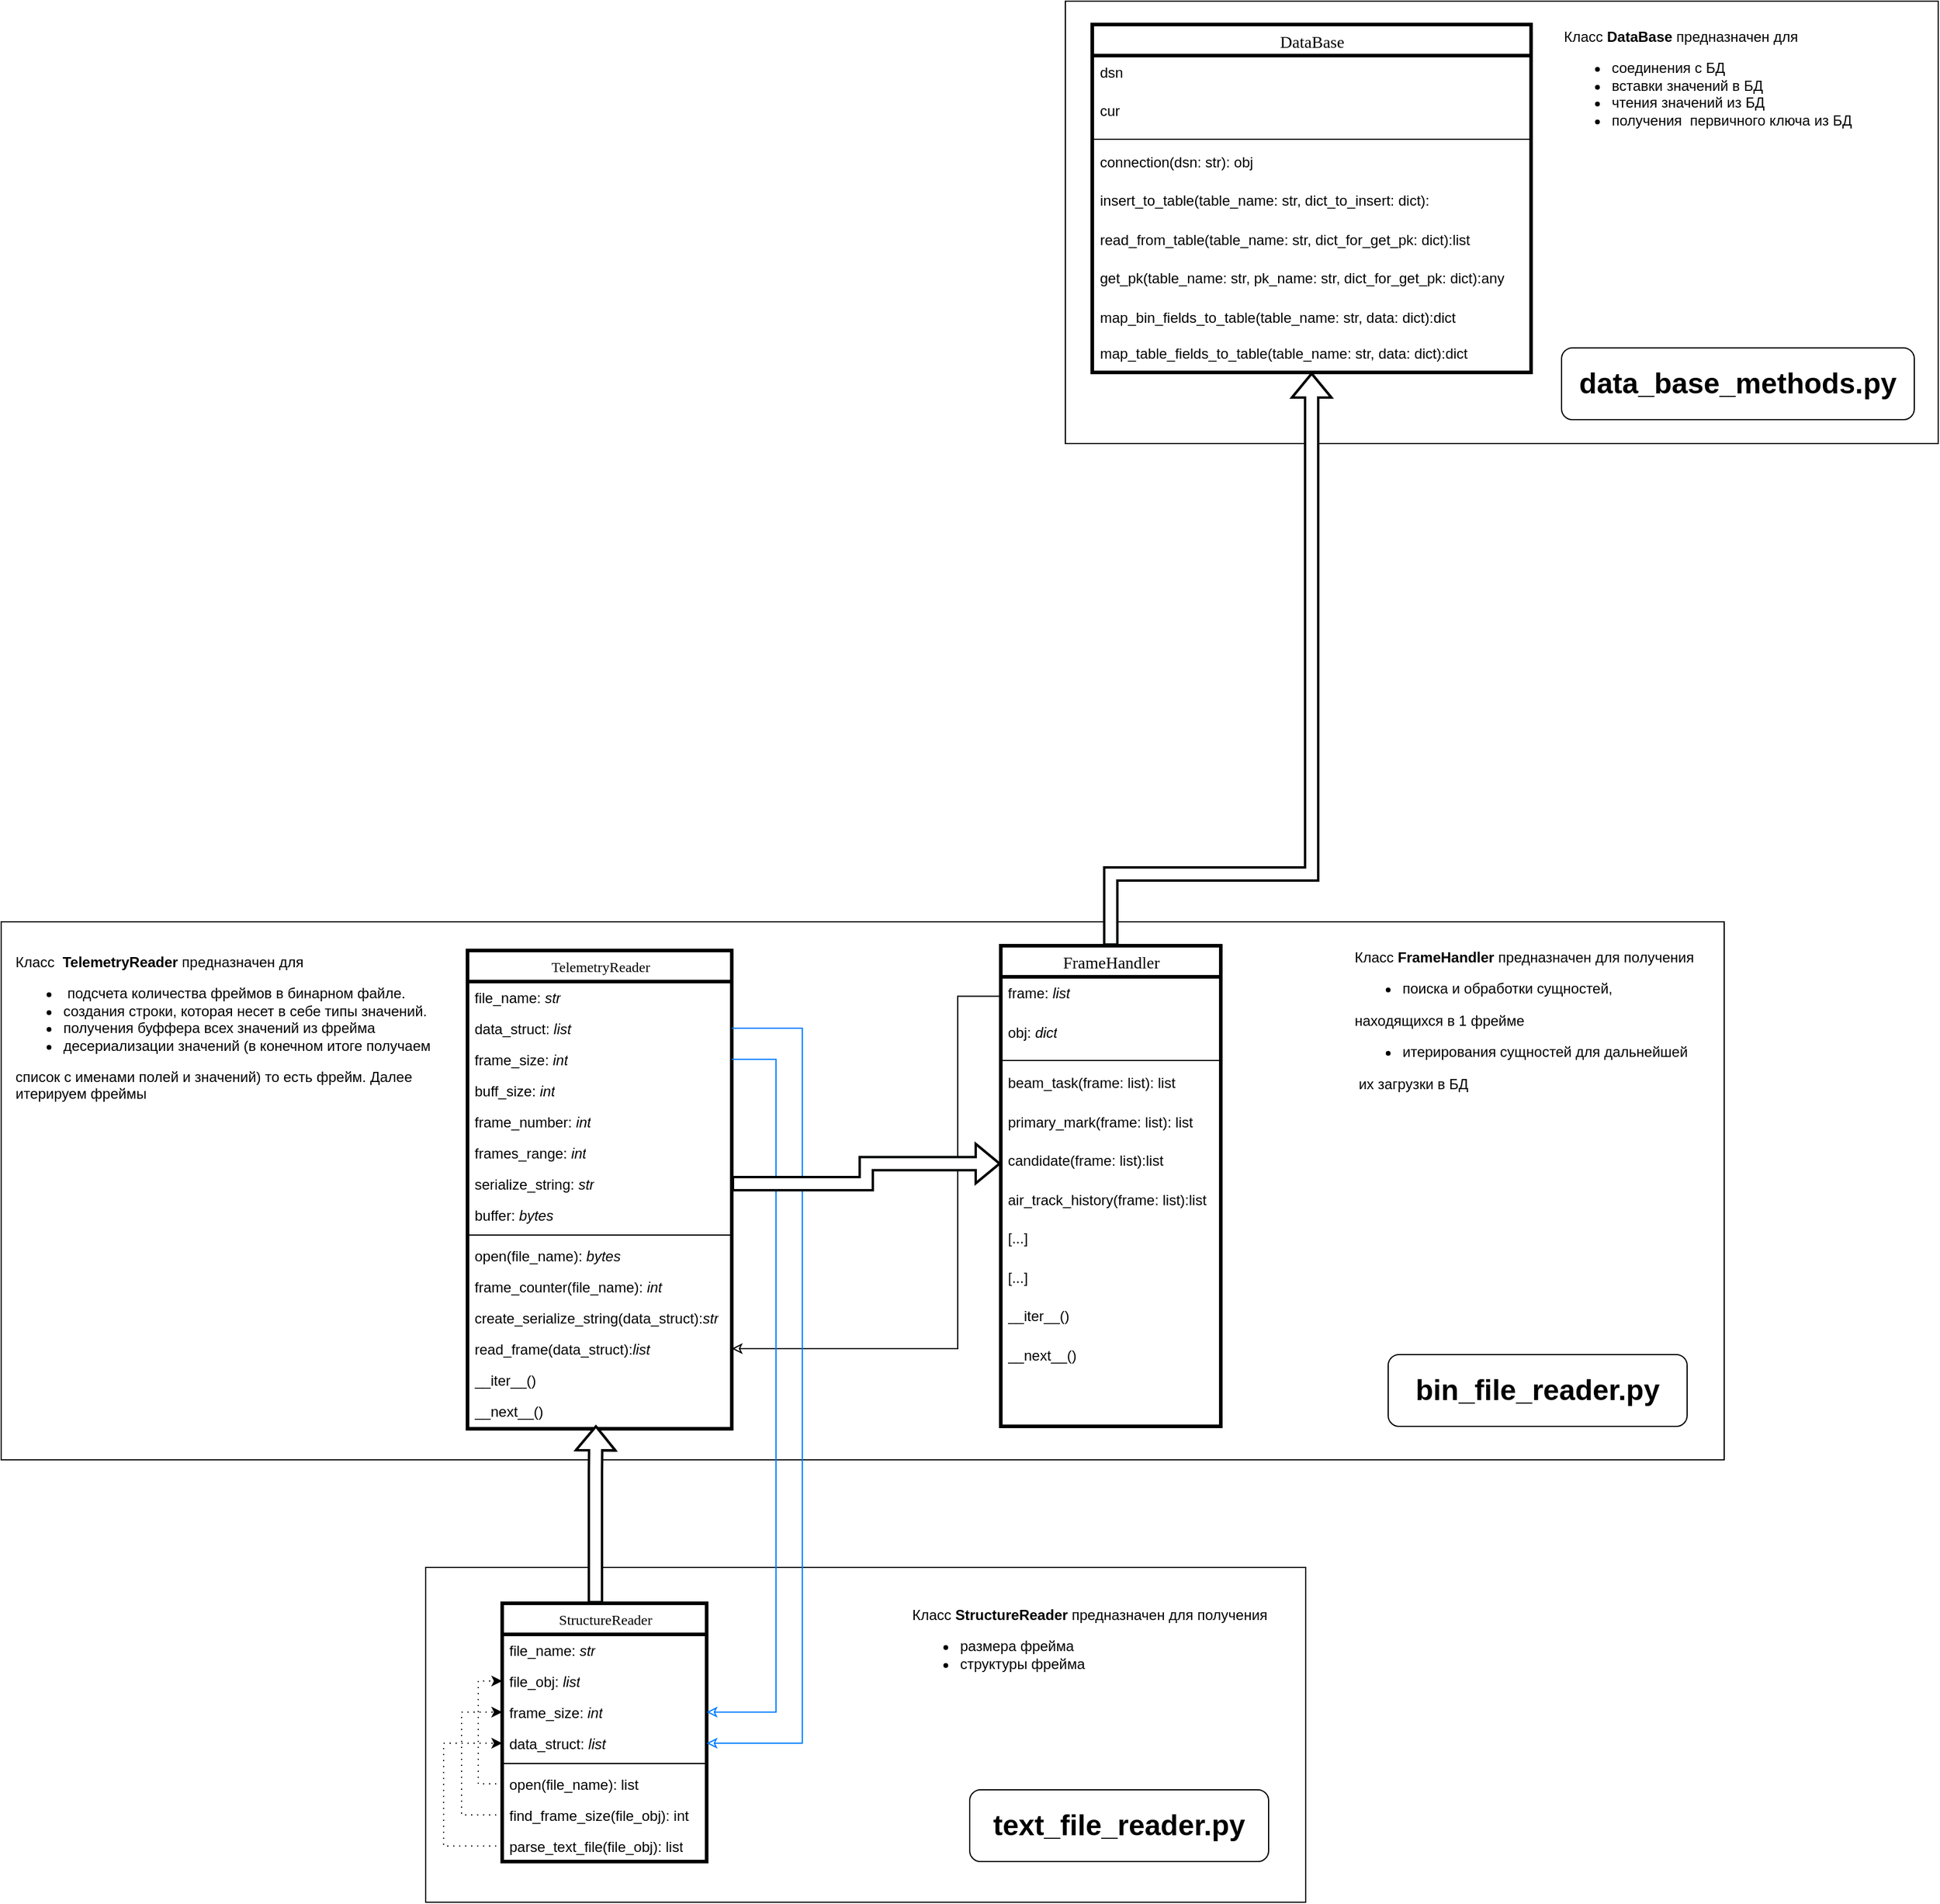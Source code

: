 <mxfile version="12.2.6" type="device" pages="1"><diagram name="Page-1" id="9f46799a-70d6-7492-0946-bef42562c5a5"><mxGraphModel dx="7020" dy="3015" grid="1" gridSize="5" guides="1" tooltips="1" connect="1" arrows="1" fold="1" page="1" pageScale="1" pageWidth="1100" pageHeight="850" background="#ffffff" math="0" shadow="0"><root><mxCell id="0"/><mxCell id="1" parent="0"/><mxCell id="Oawp2pRy61WnQEfWMZ-P-4" value="" style="group" vertex="1" connectable="0" parent="1"><mxGeometry x="-4110" y="-890" width="1441" height="450" as="geometry"/></mxCell><mxCell id="iJf7TwgoHw-Ae5T4y28_-20" value="" style="rounded=0;whiteSpace=wrap;html=1;align=center;strokeWidth=1;" parent="Oawp2pRy61WnQEfWMZ-P-4" vertex="1"><mxGeometry width="1441" height="450" as="geometry"/></mxCell><mxCell id="iJf7TwgoHw-Ae5T4y28_-21" value="&lt;h1&gt;bin_file_reader.py&lt;/h1&gt;" style="rounded=1;whiteSpace=wrap;html=1;" parent="Oawp2pRy61WnQEfWMZ-P-4" vertex="1"><mxGeometry x="1160" y="362" width="250" height="60" as="geometry"/></mxCell><mxCell id="iJf7TwgoHw-Ae5T4y28_-47" value="" style="rounded=0;whiteSpace=wrap;html=1;align=center;" parent="1" vertex="1"><mxGeometry x="-3220" y="-1660" width="730" height="370" as="geometry"/></mxCell><mxCell id="iJf7TwgoHw-Ae5T4y28_-43" value="" style="rounded=0;whiteSpace=wrap;html=1;align=center;" parent="1" vertex="1"><mxGeometry x="-3755" y="-350" width="736" height="280" as="geometry"/></mxCell><mxCell id="iJf7TwgoHw-Ae5T4y28_-23" value="&lt;h1&gt;text_file_reader.py&lt;/h1&gt;" style="rounded=1;whiteSpace=wrap;html=1;" parent="1" vertex="1"><mxGeometry x="-3300" y="-164" width="250" height="60" as="geometry"/></mxCell><mxCell id="iJf7TwgoHw-Ae5T4y28_-103" value="" style="group" parent="1" vertex="1" connectable="0"><mxGeometry x="-3691" y="-320" width="171" height="216" as="geometry"/></mxCell><mxCell id="78961159f06e98e8-43" value="&lt;span style=&quot;font-weight: 400&quot;&gt;StructureReader&lt;/span&gt;" style="swimlane;html=1;fontStyle=1;align=center;verticalAlign=top;childLayout=stackLayout;horizontal=1;startSize=26;horizontalStack=0;resizeParent=1;resizeLast=0;collapsible=1;marginBottom=0;swimlaneFillColor=#ffffff;rounded=0;shadow=0;comic=0;labelBackgroundColor=none;strokeWidth=3;fillColor=none;fontFamily=Verdana;fontSize=12;container=0;" parent="iJf7TwgoHw-Ae5T4y28_-103" vertex="1"><mxGeometry width="171" height="216" as="geometry"/></mxCell><mxCell id="78961159f06e98e8-44" value="file_name: &lt;i&gt;str&lt;/i&gt;" style="text;html=1;strokeColor=none;fillColor=none;align=left;verticalAlign=top;spacingLeft=4;spacingRight=4;whiteSpace=wrap;overflow=hidden;rotatable=0;points=[[0,0.5],[1,0.5]];portConstraint=eastwest;" parent="iJf7TwgoHw-Ae5T4y28_-103" vertex="1"><mxGeometry y="26" width="171" height="26" as="geometry"/></mxCell><mxCell id="78961159f06e98e8-45" value="file_obj: &lt;i&gt;list&lt;/i&gt;" style="text;html=1;strokeColor=none;fillColor=none;align=left;verticalAlign=top;spacingLeft=4;spacingRight=4;whiteSpace=wrap;overflow=hidden;rotatable=0;points=[[0,0.5],[1,0.5]];portConstraint=eastwest;" parent="iJf7TwgoHw-Ae5T4y28_-103" vertex="1"><mxGeometry y="52" width="171" height="26" as="geometry"/></mxCell><mxCell id="78961159f06e98e8-49" value="frame_size: &lt;i&gt;int&lt;/i&gt;" style="text;html=1;strokeColor=none;fillColor=none;align=left;verticalAlign=top;spacingLeft=4;spacingRight=4;whiteSpace=wrap;overflow=hidden;rotatable=0;points=[[0,0.5],[1,0.5]];portConstraint=eastwest;" parent="iJf7TwgoHw-Ae5T4y28_-103" vertex="1"><mxGeometry y="78" width="171" height="26" as="geometry"/></mxCell><mxCell id="78961159f06e98e8-50" value="data_struct: &lt;i&gt;list&lt;/i&gt;" style="text;html=1;strokeColor=none;fillColor=none;align=left;verticalAlign=top;spacingLeft=4;spacingRight=4;whiteSpace=wrap;overflow=hidden;rotatable=0;points=[[0,0.5],[1,0.5]];portConstraint=eastwest;" parent="iJf7TwgoHw-Ae5T4y28_-103" vertex="1"><mxGeometry y="104" width="171" height="26" as="geometry"/></mxCell><mxCell id="78961159f06e98e8-51" value="" style="line;html=1;strokeWidth=1;fillColor=none;align=left;verticalAlign=middle;spacingTop=-1;spacingLeft=3;spacingRight=3;rotatable=0;labelPosition=right;points=[];portConstraint=eastwest;" parent="iJf7TwgoHw-Ae5T4y28_-103" vertex="1"><mxGeometry y="130" width="171" height="8" as="geometry"/></mxCell><mxCell id="Oawp2pRy61WnQEfWMZ-P-9" style="edgeStyle=orthogonalEdgeStyle;rounded=0;orthogonalLoop=1;jettySize=auto;html=1;entryX=0;entryY=0.5;entryDx=0;entryDy=0;dashed=1;dashPattern=1 4;labelBackgroundColor=#9933FF;fillColor=#ffffff;" edge="1" parent="iJf7TwgoHw-Ae5T4y28_-103" source="78961159f06e98e8-52" target="78961159f06e98e8-45"><mxGeometry relative="1" as="geometry"/></mxCell><mxCell id="78961159f06e98e8-52" value="open(file_name): list" style="text;html=1;strokeColor=none;fillColor=none;align=left;verticalAlign=top;spacingLeft=4;spacingRight=4;whiteSpace=wrap;overflow=hidden;rotatable=0;points=[[0,0.5],[1,0.5]];portConstraint=eastwest;" parent="iJf7TwgoHw-Ae5T4y28_-103" vertex="1"><mxGeometry y="138" width="171" height="26" as="geometry"/></mxCell><mxCell id="Oawp2pRy61WnQEfWMZ-P-7" style="edgeStyle=orthogonalEdgeStyle;rounded=0;orthogonalLoop=1;jettySize=auto;html=1;entryX=0;entryY=0.5;entryDx=0;entryDy=0;dashed=1;dashPattern=1 4;labelBackgroundColor=#9933FF;fillColor=#ffffff;" edge="1" parent="iJf7TwgoHw-Ae5T4y28_-103" source="78961159f06e98e8-53" target="78961159f06e98e8-49"><mxGeometry relative="1" as="geometry"><Array as="points"><mxPoint x="-34" y="177"/><mxPoint x="-34" y="91"/></Array></mxGeometry></mxCell><mxCell id="78961159f06e98e8-53" value="find_frame_size(file_obj): int" style="text;html=1;strokeColor=none;fillColor=none;align=left;verticalAlign=top;spacingLeft=4;spacingRight=4;whiteSpace=wrap;overflow=hidden;rotatable=0;points=[[0,0.5],[1,0.5]];portConstraint=eastwest;" parent="iJf7TwgoHw-Ae5T4y28_-103" vertex="1"><mxGeometry y="164" width="171" height="26" as="geometry"/></mxCell><mxCell id="Oawp2pRy61WnQEfWMZ-P-8" style="edgeStyle=orthogonalEdgeStyle;rounded=0;orthogonalLoop=1;jettySize=auto;html=1;entryX=0;entryY=0.5;entryDx=0;entryDy=0;dashed=1;dashPattern=1 4;labelBackgroundColor=#9933FF;fillColor=#ffffff;" edge="1" parent="iJf7TwgoHw-Ae5T4y28_-103" source="iJf7TwgoHw-Ae5T4y28_-83" target="78961159f06e98e8-50"><mxGeometry relative="1" as="geometry"><Array as="points"><mxPoint x="-49" y="203"/><mxPoint x="-49" y="117"/></Array></mxGeometry></mxCell><mxCell id="iJf7TwgoHw-Ae5T4y28_-83" value="parse_text_file(file_obj): list" style="text;html=1;strokeColor=none;fillColor=none;align=left;verticalAlign=top;spacingLeft=4;spacingRight=4;whiteSpace=wrap;overflow=hidden;rotatable=0;points=[[0,0.5],[1,0.5]];portConstraint=eastwest;" parent="iJf7TwgoHw-Ae5T4y28_-103" vertex="1"><mxGeometry y="190" width="171" height="26" as="geometry"/></mxCell><mxCell id="iJf7TwgoHw-Ae5T4y28_-100" value="Класс &lt;b&gt;StructureReader&lt;/b&gt; предназначен для получения &lt;br&gt;&lt;ul&gt;&lt;li&gt;размера фрейма&lt;/li&gt;&lt;li&gt;структуры фрейма&lt;/li&gt;&lt;/ul&gt;" style="text;html=1;resizable=0;points=[];autosize=1;align=left;verticalAlign=top;spacingTop=-4;" parent="1" vertex="1"><mxGeometry x="-3350" y="-320" width="320" height="70" as="geometry"/></mxCell><mxCell id="iJf7TwgoHw-Ae5T4y28_-2" value="&lt;span style=&quot;font-weight: normal&quot;&gt;TelemetryReader&lt;/span&gt;" style="swimlane;html=1;fontStyle=1;align=center;verticalAlign=top;childLayout=stackLayout;horizontal=1;startSize=26;horizontalStack=0;resizeParent=1;resizeLast=0;collapsible=1;marginBottom=0;swimlaneFillColor=#ffffff;rounded=0;shadow=0;comic=0;labelBackgroundColor=none;strokeWidth=3;fillColor=none;fontFamily=Verdana;fontSize=12;glass=0;" parent="1" vertex="1"><mxGeometry x="-3720" y="-866" width="221" height="400" as="geometry"/></mxCell><mxCell id="iJf7TwgoHw-Ae5T4y28_-3" value="file_name: &lt;i&gt;str&lt;/i&gt;" style="text;html=1;strokeColor=none;fillColor=none;align=left;verticalAlign=top;spacingLeft=4;spacingRight=4;whiteSpace=wrap;overflow=hidden;rotatable=0;points=[[0,0.5],[1,0.5]];portConstraint=eastwest;" parent="iJf7TwgoHw-Ae5T4y28_-2" vertex="1"><mxGeometry y="26" width="221" height="26" as="geometry"/></mxCell><mxCell id="iJf7TwgoHw-Ae5T4y28_-4" value="data_struct: &lt;i&gt;list&lt;/i&gt;" style="text;html=1;strokeColor=none;fillColor=none;align=left;verticalAlign=top;spacingLeft=4;spacingRight=4;whiteSpace=wrap;overflow=hidden;rotatable=0;points=[[0,0.5],[1,0.5]];portConstraint=eastwest;" parent="iJf7TwgoHw-Ae5T4y28_-2" vertex="1"><mxGeometry y="52" width="221" height="26" as="geometry"/></mxCell><mxCell id="iJf7TwgoHw-Ae5T4y28_-5" value="frame_size: &lt;i&gt;int&lt;/i&gt;" style="text;html=1;strokeColor=none;fillColor=none;align=left;verticalAlign=top;spacingLeft=4;spacingRight=4;whiteSpace=wrap;overflow=hidden;rotatable=0;points=[[0,0.5],[1,0.5]];portConstraint=eastwest;" parent="iJf7TwgoHw-Ae5T4y28_-2" vertex="1"><mxGeometry y="78" width="221" height="26" as="geometry"/></mxCell><mxCell id="iJf7TwgoHw-Ae5T4y28_-13" value="buff_size: &lt;i&gt;int&lt;/i&gt;" style="text;html=1;strokeColor=none;fillColor=none;align=left;verticalAlign=top;spacingLeft=4;spacingRight=4;whiteSpace=wrap;overflow=hidden;rotatable=0;points=[[0,0.5],[1,0.5]];portConstraint=eastwest;" parent="iJf7TwgoHw-Ae5T4y28_-2" vertex="1"><mxGeometry y="104" width="221" height="26" as="geometry"/></mxCell><mxCell id="iJf7TwgoHw-Ae5T4y28_-12" value="frame_number: &lt;i&gt;int&lt;/i&gt;" style="text;html=1;strokeColor=none;fillColor=none;align=left;verticalAlign=top;spacingLeft=4;spacingRight=4;whiteSpace=wrap;overflow=hidden;rotatable=0;points=[[0,0.5],[1,0.5]];portConstraint=eastwest;" parent="iJf7TwgoHw-Ae5T4y28_-2" vertex="1"><mxGeometry y="130" width="221" height="26" as="geometry"/></mxCell><mxCell id="iJf7TwgoHw-Ae5T4y28_-15" value="frames_range: &lt;i&gt;int&lt;/i&gt;" style="text;html=1;strokeColor=none;fillColor=none;align=left;verticalAlign=top;spacingLeft=4;spacingRight=4;whiteSpace=wrap;overflow=hidden;rotatable=0;points=[[0,0.5],[1,0.5]];portConstraint=eastwest;" parent="iJf7TwgoHw-Ae5T4y28_-2" vertex="1"><mxGeometry y="156" width="221" height="26" as="geometry"/></mxCell><mxCell id="iJf7TwgoHw-Ae5T4y28_-14" value="serialize_string: &lt;i&gt;str&lt;/i&gt;" style="text;html=1;strokeColor=none;fillColor=none;align=left;verticalAlign=top;spacingLeft=4;spacingRight=4;whiteSpace=wrap;overflow=hidden;rotatable=0;points=[[0,0.5],[1,0.5]];portConstraint=eastwest;" parent="iJf7TwgoHw-Ae5T4y28_-2" vertex="1"><mxGeometry y="182" width="221" height="26" as="geometry"/></mxCell><mxCell id="iJf7TwgoHw-Ae5T4y28_-19" value="buffer: &lt;i&gt;bytes&lt;/i&gt;" style="text;html=1;strokeColor=none;fillColor=none;align=left;verticalAlign=top;spacingLeft=4;spacingRight=4;whiteSpace=wrap;overflow=hidden;rotatable=0;points=[[0,0.5],[1,0.5]];portConstraint=eastwest;" parent="iJf7TwgoHw-Ae5T4y28_-2" vertex="1"><mxGeometry y="208" width="221" height="26" as="geometry"/></mxCell><mxCell id="iJf7TwgoHw-Ae5T4y28_-7" value="" style="line;html=1;strokeWidth=1;fillColor=none;align=left;verticalAlign=middle;spacingTop=-1;spacingLeft=3;spacingRight=3;rotatable=0;labelPosition=right;points=[];portConstraint=eastwest;" parent="iJf7TwgoHw-Ae5T4y28_-2" vertex="1"><mxGeometry y="234" width="221" height="8" as="geometry"/></mxCell><mxCell id="iJf7TwgoHw-Ae5T4y28_-8" value="open(file_name): &lt;i&gt;bytes&lt;/i&gt;" style="text;html=1;strokeColor=none;fillColor=none;align=left;verticalAlign=top;spacingLeft=4;spacingRight=4;whiteSpace=wrap;overflow=hidden;rotatable=0;points=[[0,0.5],[1,0.5]];portConstraint=eastwest;" parent="iJf7TwgoHw-Ae5T4y28_-2" vertex="1"><mxGeometry y="242" width="221" height="26" as="geometry"/></mxCell><mxCell id="iJf7TwgoHw-Ae5T4y28_-9" value="frame_counter(file_name): &lt;i&gt;int&lt;/i&gt;" style="text;html=1;strokeColor=none;fillColor=none;align=left;verticalAlign=top;spacingLeft=4;spacingRight=4;whiteSpace=wrap;overflow=hidden;rotatable=0;points=[[0,0.5],[1,0.5]];portConstraint=eastwest;" parent="iJf7TwgoHw-Ae5T4y28_-2" vertex="1"><mxGeometry y="268" width="221" height="26" as="geometry"/></mxCell><mxCell id="iJf7TwgoHw-Ae5T4y28_-10" value="create_serialize_string(data_struct):&lt;i&gt;str&lt;/i&gt;" style="text;html=1;strokeColor=none;fillColor=none;align=left;verticalAlign=top;spacingLeft=4;spacingRight=4;whiteSpace=wrap;overflow=hidden;rotatable=0;points=[[0,0.5],[1,0.5]];portConstraint=eastwest;" parent="iJf7TwgoHw-Ae5T4y28_-2" vertex="1"><mxGeometry y="294" width="221" height="26" as="geometry"/></mxCell><mxCell id="iJf7TwgoHw-Ae5T4y28_-16" value="read_frame(data_struct):&lt;i&gt;list&lt;/i&gt;" style="text;html=1;strokeColor=none;fillColor=none;align=left;verticalAlign=top;spacingLeft=4;spacingRight=4;whiteSpace=wrap;overflow=hidden;rotatable=0;points=[[0,0.5],[1,0.5]];portConstraint=eastwest;" parent="iJf7TwgoHw-Ae5T4y28_-2" vertex="1"><mxGeometry y="320" width="221" height="26" as="geometry"/></mxCell><mxCell id="iJf7TwgoHw-Ae5T4y28_-17" value="__iter__()" style="text;html=1;strokeColor=none;fillColor=none;align=left;verticalAlign=top;spacingLeft=4;spacingRight=4;whiteSpace=wrap;overflow=hidden;rotatable=0;points=[[0,0.5],[1,0.5]];portConstraint=eastwest;" parent="iJf7TwgoHw-Ae5T4y28_-2" vertex="1"><mxGeometry y="346" width="221" height="26" as="geometry"/></mxCell><mxCell id="iJf7TwgoHw-Ae5T4y28_-18" value="__next__()" style="text;html=1;strokeColor=none;fillColor=none;align=left;verticalAlign=top;spacingLeft=4;spacingRight=4;whiteSpace=wrap;overflow=hidden;rotatable=0;points=[[0,0.5],[1,0.5]];portConstraint=eastwest;" parent="iJf7TwgoHw-Ae5T4y28_-2" vertex="1"><mxGeometry y="372" width="221" height="26" as="geometry"/></mxCell><mxCell id="iJf7TwgoHw-Ae5T4y28_-68" value="&lt;span style=&quot;font-weight: normal&quot;&gt;&lt;font style=&quot;font-size: 14px&quot;&gt;FrameHandler&lt;/font&gt;&lt;/span&gt;" style="swimlane;html=1;fontStyle=1;align=center;verticalAlign=top;childLayout=stackLayout;horizontal=1;startSize=26;horizontalStack=0;resizeParent=1;resizeLast=0;collapsible=1;marginBottom=0;swimlaneFillColor=#ffffff;rounded=0;shadow=0;comic=0;labelBackgroundColor=none;strokeWidth=3;fillColor=none;fontFamily=Verdana;fontSize=12;glass=0;" parent="1" vertex="1"><mxGeometry x="-3274" y="-870" width="184" height="402" as="geometry"/></mxCell><mxCell id="iJf7TwgoHw-Ae5T4y28_-69" value="frame: &lt;i&gt;list&lt;/i&gt;" style="text;html=1;strokeColor=none;fillColor=none;align=left;verticalAlign=top;spacingLeft=4;spacingRight=4;whiteSpace=wrap;overflow=hidden;rotatable=0;points=[[0,0.5],[1,0.5]];portConstraint=eastwest;" parent="iJf7TwgoHw-Ae5T4y28_-68" vertex="1"><mxGeometry y="26" width="184" height="32.5" as="geometry"/></mxCell><mxCell id="iJf7TwgoHw-Ae5T4y28_-70" value="obj: &lt;i&gt;dict&lt;/i&gt;" style="text;html=1;strokeColor=none;fillColor=none;align=left;verticalAlign=top;spacingLeft=4;spacingRight=4;whiteSpace=wrap;overflow=hidden;rotatable=0;points=[[0,0.5],[1,0.5]];portConstraint=eastwest;" parent="iJf7TwgoHw-Ae5T4y28_-68" vertex="1"><mxGeometry y="58.5" width="184" height="32.5" as="geometry"/></mxCell><mxCell id="iJf7TwgoHw-Ae5T4y28_-71" value="" style="line;html=1;strokeWidth=1;fillColor=none;align=left;verticalAlign=middle;spacingTop=-1;spacingLeft=3;spacingRight=3;rotatable=0;labelPosition=right;points=[];portConstraint=eastwest;" parent="iJf7TwgoHw-Ae5T4y28_-68" vertex="1"><mxGeometry y="91" width="184" height="10.0" as="geometry"/></mxCell><mxCell id="iJf7TwgoHw-Ae5T4y28_-72" value="beam_task(frame: list): list" style="text;html=1;strokeColor=none;fillColor=none;align=left;verticalAlign=top;spacingLeft=4;spacingRight=4;whiteSpace=wrap;overflow=hidden;rotatable=0;points=[[0,0.5],[1,0.5]];portConstraint=eastwest;" parent="iJf7TwgoHw-Ae5T4y28_-68" vertex="1"><mxGeometry y="101" width="184" height="32.5" as="geometry"/></mxCell><mxCell id="iJf7TwgoHw-Ae5T4y28_-73" value="primary_mark(frame: list&lt;span&gt;): list&lt;/span&gt;" style="text;html=1;strokeColor=none;fillColor=none;align=left;verticalAlign=top;spacingLeft=4;spacingRight=4;whiteSpace=wrap;overflow=hidden;rotatable=0;points=[[0,0.5],[1,0.5]];portConstraint=eastwest;" parent="iJf7TwgoHw-Ae5T4y28_-68" vertex="1"><mxGeometry y="133.5" width="184" height="32.5" as="geometry"/></mxCell><mxCell id="iJf7TwgoHw-Ae5T4y28_-74" value="candidate(frame: list&lt;span&gt;):list&lt;/span&gt;" style="text;html=1;strokeColor=none;fillColor=none;align=left;verticalAlign=top;spacingLeft=4;spacingRight=4;whiteSpace=wrap;overflow=hidden;rotatable=0;points=[[0,0.5],[1,0.5]];portConstraint=eastwest;" parent="iJf7TwgoHw-Ae5T4y28_-68" vertex="1"><mxGeometry y="166" width="184" height="32.5" as="geometry"/></mxCell><mxCell id="iJf7TwgoHw-Ae5T4y28_-76" value="air_track_history(frame: list&lt;span&gt;):list&lt;/span&gt;" style="text;html=1;strokeColor=none;fillColor=none;align=left;verticalAlign=top;spacingLeft=4;spacingRight=4;whiteSpace=wrap;overflow=hidden;rotatable=0;points=[[0,0.5],[1,0.5]];portConstraint=eastwest;" parent="iJf7TwgoHw-Ae5T4y28_-68" vertex="1"><mxGeometry y="198.5" width="184" height="32.5" as="geometry"/></mxCell><mxCell id="iJf7TwgoHw-Ae5T4y28_-77" value="[...]" style="text;html=1;strokeColor=none;fillColor=none;align=left;verticalAlign=top;spacingLeft=4;spacingRight=4;whiteSpace=wrap;overflow=hidden;rotatable=0;points=[[0,0.5],[1,0.5]];portConstraint=eastwest;" parent="iJf7TwgoHw-Ae5T4y28_-68" vertex="1"><mxGeometry y="231" width="184" height="32.5" as="geometry"/></mxCell><mxCell id="iJf7TwgoHw-Ae5T4y28_-109" value="[...]" style="text;html=1;strokeColor=none;fillColor=none;align=left;verticalAlign=top;spacingLeft=4;spacingRight=4;whiteSpace=wrap;overflow=hidden;rotatable=0;points=[[0,0.5],[1,0.5]];portConstraint=eastwest;" parent="iJf7TwgoHw-Ae5T4y28_-68" vertex="1"><mxGeometry y="263.5" width="184" height="32.5" as="geometry"/></mxCell><mxCell id="iJf7TwgoHw-Ae5T4y28_-78" value="__iter__()" style="text;html=1;strokeColor=none;fillColor=none;align=left;verticalAlign=top;spacingLeft=4;spacingRight=4;whiteSpace=wrap;overflow=hidden;rotatable=0;points=[[0,0.5],[1,0.5]];portConstraint=eastwest;" parent="iJf7TwgoHw-Ae5T4y28_-68" vertex="1"><mxGeometry y="296" width="184" height="32.5" as="geometry"/></mxCell><mxCell id="iJf7TwgoHw-Ae5T4y28_-79" value="__next__()" style="text;html=1;strokeColor=none;fillColor=none;align=left;verticalAlign=top;spacingLeft=4;spacingRight=4;whiteSpace=wrap;overflow=hidden;rotatable=0;points=[[0,0.5],[1,0.5]];portConstraint=eastwest;" parent="iJf7TwgoHw-Ae5T4y28_-68" vertex="1"><mxGeometry y="328.5" width="184" height="32.5" as="geometry"/></mxCell><mxCell id="iJf7TwgoHw-Ae5T4y28_-88" style="edgeStyle=orthogonalEdgeStyle;rounded=0;orthogonalLoop=1;jettySize=auto;html=1;endArrow=classic;endFill=0;strokeWidth=1;" parent="1" source="iJf7TwgoHw-Ae5T4y28_-69" target="iJf7TwgoHw-Ae5T4y28_-16" edge="1"><mxGeometry relative="1" as="geometry"><Array as="points"><mxPoint x="-3310" y="-827"/><mxPoint x="-3310" y="-533"/></Array></mxGeometry></mxCell><mxCell id="iJf7TwgoHw-Ae5T4y28_-86" style="edgeStyle=orthogonalEdgeStyle;rounded=0;orthogonalLoop=1;jettySize=auto;html=1;endArrow=classic;endFill=0;strokeWidth=1;strokeColor=#007FFF;entryX=1;entryY=0.5;entryDx=0;entryDy=0;exitX=1;exitY=0.5;exitDx=0;exitDy=0;" parent="1" source="iJf7TwgoHw-Ae5T4y28_-5" edge="1" target="78961159f06e98e8-49"><mxGeometry relative="1" as="geometry"><mxPoint x="-3450" y="-235" as="targetPoint"/><Array as="points"><mxPoint x="-3462" y="-775"/><mxPoint x="-3462" y="-229"/></Array><mxPoint x="-3440" y="-775" as="sourcePoint"/></mxGeometry></mxCell><mxCell id="iJf7TwgoHw-Ae5T4y28_-87" style="edgeStyle=orthogonalEdgeStyle;rounded=0;orthogonalLoop=1;jettySize=auto;html=1;endArrow=classic;endFill=0;strokeWidth=1;strokeColor=#007FFF;entryX=1;entryY=0.5;entryDx=0;entryDy=0;exitX=1;exitY=0.5;exitDx=0;exitDy=0;" parent="1" source="iJf7TwgoHw-Ae5T4y28_-4" edge="1" target="78961159f06e98e8-50"><mxGeometry relative="1" as="geometry"><mxPoint x="-3450" y="-209" as="targetPoint"/><Array as="points"><mxPoint x="-3440" y="-801"/><mxPoint x="-3440" y="-203"/></Array><mxPoint x="-3410" y="-801" as="sourcePoint"/></mxGeometry></mxCell><mxCell id="iJf7TwgoHw-Ae5T4y28_-48" value="&lt;h1&gt;data_base_methods.py&lt;/h1&gt;" style="rounded=1;whiteSpace=wrap;html=1;" parent="1" vertex="1"><mxGeometry x="-2805" y="-1370" width="295" height="60" as="geometry"/></mxCell><mxCell id="iJf7TwgoHw-Ae5T4y28_-49" value="&lt;span style=&quot;font-weight: normal&quot;&gt;&lt;font style=&quot;font-size: 14px&quot;&gt;DataBase&lt;/font&gt;&lt;/span&gt;" style="swimlane;html=1;fontStyle=1;align=center;verticalAlign=top;childLayout=stackLayout;horizontal=1;startSize=26;horizontalStack=0;resizeParent=1;resizeLast=0;collapsible=1;marginBottom=0;swimlaneFillColor=#ffffff;rounded=0;shadow=0;comic=0;labelBackgroundColor=none;strokeWidth=3;fillColor=none;fontFamily=Verdana;fontSize=12" parent="1" vertex="1"><mxGeometry x="-3197.5" y="-1640.5" width="367" height="291" as="geometry"/></mxCell><mxCell id="iJf7TwgoHw-Ae5T4y28_-50" value="dsn" style="text;html=1;strokeColor=none;fillColor=none;align=left;verticalAlign=top;spacingLeft=4;spacingRight=4;whiteSpace=wrap;overflow=hidden;rotatable=0;points=[[0,0.5],[1,0.5]];portConstraint=eastwest;" parent="iJf7TwgoHw-Ae5T4y28_-49" vertex="1"><mxGeometry y="26" width="367" height="32.5" as="geometry"/></mxCell><mxCell id="iJf7TwgoHw-Ae5T4y28_-51" value="cur" style="text;html=1;strokeColor=none;fillColor=none;align=left;verticalAlign=top;spacingLeft=4;spacingRight=4;whiteSpace=wrap;overflow=hidden;rotatable=0;points=[[0,0.5],[1,0.5]];portConstraint=eastwest;" parent="iJf7TwgoHw-Ae5T4y28_-49" vertex="1"><mxGeometry y="58.5" width="367" height="32.5" as="geometry"/></mxCell><mxCell id="iJf7TwgoHw-Ae5T4y28_-58" value="" style="line;html=1;strokeWidth=1;fillColor=none;align=left;verticalAlign=middle;spacingTop=-1;spacingLeft=3;spacingRight=3;rotatable=0;labelPosition=right;points=[];portConstraint=eastwest;" parent="iJf7TwgoHw-Ae5T4y28_-49" vertex="1"><mxGeometry y="91" width="367" height="10.0" as="geometry"/></mxCell><mxCell id="iJf7TwgoHw-Ae5T4y28_-59" value="connection(dsn: str): obj" style="text;html=1;strokeColor=none;fillColor=none;align=left;verticalAlign=top;spacingLeft=4;spacingRight=4;whiteSpace=wrap;overflow=hidden;rotatable=0;points=[[0,0.5],[1,0.5]];portConstraint=eastwest;" parent="iJf7TwgoHw-Ae5T4y28_-49" vertex="1"><mxGeometry y="101" width="367" height="32.5" as="geometry"/></mxCell><mxCell id="iJf7TwgoHw-Ae5T4y28_-60" value="insert_to_table(table_name: str, dict_to_insert: dict&lt;span&gt;):&lt;/span&gt;" style="text;html=1;strokeColor=none;fillColor=none;align=left;verticalAlign=top;spacingLeft=4;spacingRight=4;whiteSpace=wrap;overflow=hidden;rotatable=0;points=[[0,0.5],[1,0.5]];portConstraint=eastwest;" parent="iJf7TwgoHw-Ae5T4y28_-49" vertex="1"><mxGeometry y="133.5" width="367" height="32.5" as="geometry"/></mxCell><mxCell id="iJf7TwgoHw-Ae5T4y28_-61" value="read_from_table(table_name: str, dict_for_get_pk: dict&lt;span&gt;):list&lt;/span&gt;" style="text;html=1;strokeColor=none;fillColor=none;align=left;verticalAlign=top;spacingLeft=4;spacingRight=4;whiteSpace=wrap;overflow=hidden;rotatable=0;points=[[0,0.5],[1,0.5]];portConstraint=eastwest;" parent="iJf7TwgoHw-Ae5T4y28_-49" vertex="1"><mxGeometry y="166" width="367" height="32.5" as="geometry"/></mxCell><mxCell id="iJf7TwgoHw-Ae5T4y28_-62" value="get_pk(table_name: str, pk_name: str, dict_for_get_pk: dict&lt;span&gt;):any&lt;/span&gt;" style="text;html=1;strokeColor=none;fillColor=none;align=left;verticalAlign=top;spacingLeft=4;spacingRight=4;whiteSpace=wrap;overflow=hidden;rotatable=0;points=[[0,0.5],[1,0.5]];portConstraint=eastwest;" parent="iJf7TwgoHw-Ae5T4y28_-49" vertex="1"><mxGeometry y="198.5" width="367" height="32.5" as="geometry"/></mxCell><mxCell id="Oawp2pRy61WnQEfWMZ-P-1" value="map_bin_fields_to_table(table_name: str, data: dict):dict" style="text;html=1;whiteSpace=wrap;spacingRight=4;spacingLeft=4;" vertex="1" parent="iJf7TwgoHw-Ae5T4y28_-49"><mxGeometry y="231" width="367" height="30" as="geometry"/></mxCell><mxCell id="Oawp2pRy61WnQEfWMZ-P-2" value="map_table_fields_to_table(table_name: str, data: dict):dict" style="text;html=1;whiteSpace=wrap;spacingRight=4;spacingLeft=4;" vertex="1" parent="iJf7TwgoHw-Ae5T4y28_-49"><mxGeometry y="261" width="367" height="30" as="geometry"/></mxCell><mxCell id="iJf7TwgoHw-Ae5T4y28_-106" value="Класс&amp;nbsp; &lt;b&gt;TelemetryReader&lt;/b&gt; предназначен для&lt;br&gt;&lt;ul&gt;&lt;li&gt;&lt;span&gt;&amp;nbsp;подсчета количества фреймов в бинарном файле.&lt;/span&gt;&lt;/li&gt;&lt;li&gt;&lt;span&gt;создания строки, которая несет в себе типы значений.&lt;/span&gt;&lt;/li&gt;&lt;li&gt;&lt;span&gt;получения буффера всех значений из фрейма&lt;/span&gt;&lt;/li&gt;&lt;li&gt;&lt;span&gt;десериализации значений (в конечном итоге получаем&amp;nbsp;&lt;/span&gt;&lt;/li&gt;&lt;/ul&gt;&lt;span&gt;список с именами полей и значений) то есть фрейм. Далее&amp;nbsp;&lt;br&gt;&lt;/span&gt;итерируем фреймы" style="text;html=1;resizable=0;points=[];autosize=1;align=left;verticalAlign=top;spacingTop=-4;" parent="1" vertex="1"><mxGeometry x="-4100" y="-866" width="370" height="120" as="geometry"/></mxCell><mxCell id="iJf7TwgoHw-Ae5T4y28_-108" value="Класс &lt;b&gt;FrameHandler&lt;/b&gt;&amp;nbsp;предназначен для получения &lt;br&gt;&lt;ul&gt;&lt;li&gt;поиска и обработки сущностей,&amp;nbsp;&lt;/li&gt;&lt;/ul&gt;&lt;span&gt;находящихся в 1 фрейме&lt;br&gt;&lt;ul&gt;&lt;li&gt;итерирования сущностей для дальнейшей&lt;/li&gt;&lt;/ul&gt;&lt;/span&gt;&lt;span&gt;&amp;nbsp;их загрузки&amp;nbsp;&lt;/span&gt;&lt;span&gt;в БД&lt;/span&gt;&lt;span&gt;&lt;br&gt;&lt;/span&gt;" style="text;html=1;resizable=0;points=[];autosize=1;align=left;verticalAlign=top;spacingTop=-4;" parent="1" vertex="1"><mxGeometry x="-2980" y="-870" width="300" height="120" as="geometry"/></mxCell><mxCell id="iJf7TwgoHw-Ae5T4y28_-110" style="edgeStyle=orthogonalEdgeStyle;rounded=0;orthogonalLoop=1;jettySize=auto;html=1;entryX=0.486;entryY=0.962;entryDx=0;entryDy=0;entryPerimeter=0;endArrow=block;endFill=0;strokeColor=#000305;strokeWidth=2;shape=flexArrow;fillColor=#ffffff;" parent="1" source="78961159f06e98e8-43" target="iJf7TwgoHw-Ae5T4y28_-18" edge="1"><mxGeometry relative="1" as="geometry"><Array as="points"><mxPoint x="-3613" y="-430"/><mxPoint x="-3613" y="-430"/></Array></mxGeometry></mxCell><mxCell id="iJf7TwgoHw-Ae5T4y28_-111" style="edgeStyle=orthogonalEdgeStyle;shape=flexArrow;rounded=0;orthogonalLoop=1;jettySize=auto;html=1;endArrow=block;endFill=0;strokeColor=#000305;strokeWidth=2;fillColor=#ffffff;" parent="1" source="iJf7TwgoHw-Ae5T4y28_-14" target="iJf7TwgoHw-Ae5T4y28_-74" edge="1"><mxGeometry relative="1" as="geometry"/></mxCell><mxCell id="iJf7TwgoHw-Ae5T4y28_-113" value="Класс &lt;b&gt;DataBase&amp;nbsp;&lt;/b&gt;предназначен для&lt;br&gt;&lt;ul&gt;&lt;li&gt;соединения с БД&lt;/li&gt;&lt;li&gt;вставки значений в БД&lt;/li&gt;&lt;li&gt;чтения значений из БД&amp;nbsp;&lt;/li&gt;&lt;li&gt;получения&amp;nbsp; первичного ключа из БД&lt;/li&gt;&lt;/ul&gt;" style="text;html=1;resizable=0;points=[];autosize=1;align=left;verticalAlign=top;spacingTop=-4;" parent="1" vertex="1"><mxGeometry x="-2805" y="-1640.5" width="260" height="100" as="geometry"/></mxCell><mxCell id="iJf7TwgoHw-Ae5T4y28_-112" style="edgeStyle=orthogonalEdgeStyle;shape=flexArrow;rounded=0;orthogonalLoop=1;jettySize=auto;html=1;exitX=0.5;exitY=0;exitDx=0;exitDy=0;entryX=0.5;entryY=1;entryDx=0;entryDy=0;endArrow=block;endFill=0;strokeColor=#000305;strokeWidth=2;labelBackgroundColor=#9933FF;labelBorderColor=none;fillColor=#FFFFFF;" parent="1" source="iJf7TwgoHw-Ae5T4y28_-68" target="iJf7TwgoHw-Ae5T4y28_-49" edge="1"><mxGeometry relative="1" as="geometry"><Array as="points"><mxPoint x="-3182" y="-930"/><mxPoint x="-3014" y="-930"/></Array></mxGeometry></mxCell></root></mxGraphModel></diagram></mxfile>